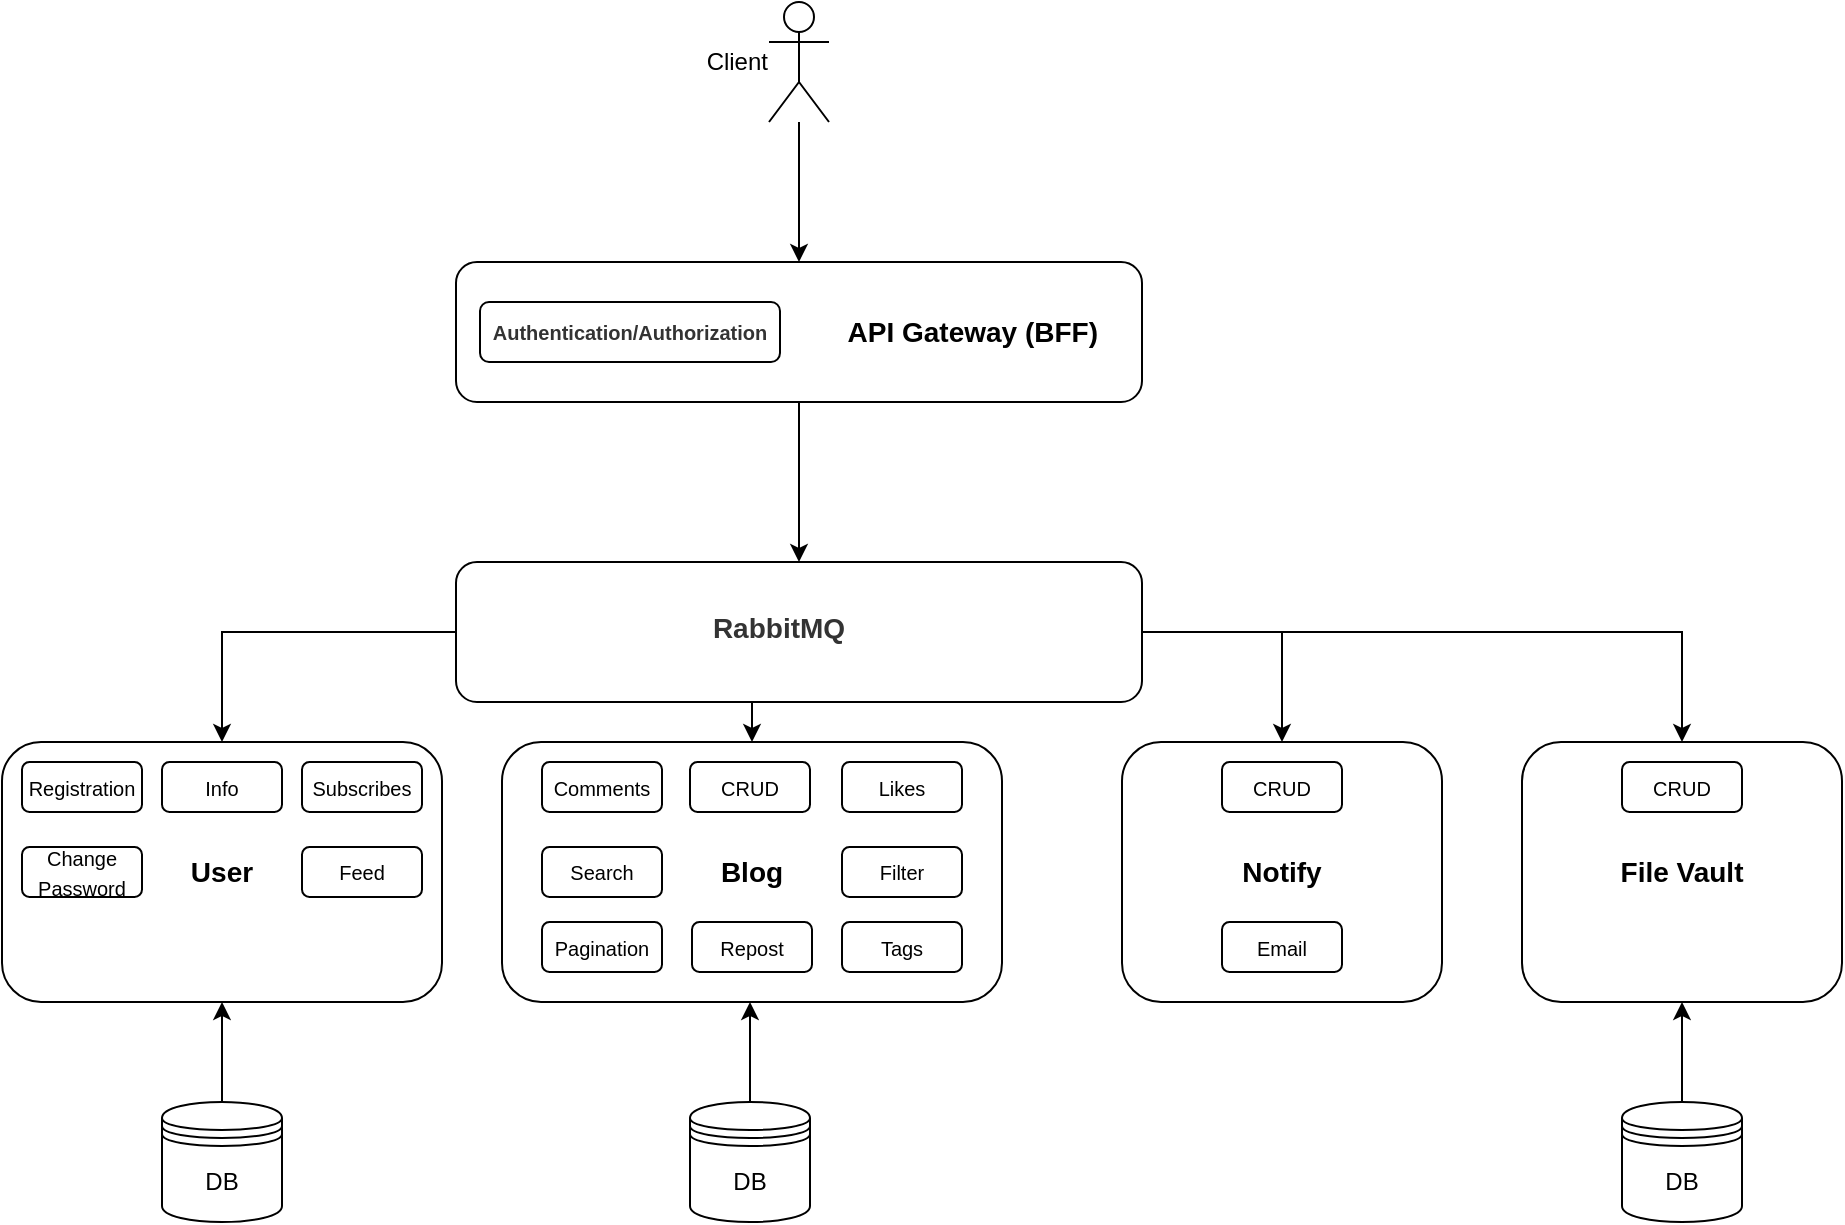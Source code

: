 <mxfile version="22.1.5" type="device">
  <diagram name="Страница — 1" id="wVg4q1xpoYzk7cq95Lmr">
    <mxGraphModel dx="2026" dy="2236" grid="1" gridSize="10" guides="1" tooltips="1" connect="1" arrows="1" fold="1" page="1" pageScale="1" pageWidth="827" pageHeight="1169" math="0" shadow="0">
      <root>
        <mxCell id="0" />
        <mxCell id="1" parent="0" />
        <mxCell id="umxXPz5LOX6iatrTBUNH-8" style="edgeStyle=orthogonalEdgeStyle;rounded=0;orthogonalLoop=1;jettySize=auto;html=1;" edge="1" parent="1" source="FA5GC-SaBS5Zqd9aOeQE-1" target="umxXPz5LOX6iatrTBUNH-6">
          <mxGeometry relative="1" as="geometry" />
        </mxCell>
        <mxCell id="FA5GC-SaBS5Zqd9aOeQE-1" value="Client" style="shape=umlActor;verticalLabelPosition=middle;verticalAlign=middle;html=1;outlineConnect=0;labelPosition=left;align=right;" parent="1" vertex="1">
          <mxGeometry x="423.5" y="-130" width="30" height="60" as="geometry" />
        </mxCell>
        <mxCell id="FA5GC-SaBS5Zqd9aOeQE-12" style="edgeStyle=orthogonalEdgeStyle;rounded=0;orthogonalLoop=1;jettySize=auto;html=1;exitX=1;exitY=0.5;exitDx=0;exitDy=0;" parent="1" source="FA5GC-SaBS5Zqd9aOeQE-5" target="FA5GC-SaBS5Zqd9aOeQE-10" edge="1">
          <mxGeometry relative="1" as="geometry">
            <Array as="points">
              <mxPoint x="680" y="185" />
            </Array>
          </mxGeometry>
        </mxCell>
        <mxCell id="FA5GC-SaBS5Zqd9aOeQE-13" style="edgeStyle=orthogonalEdgeStyle;rounded=0;orthogonalLoop=1;jettySize=auto;html=1;exitX=0.5;exitY=1;exitDx=0;exitDy=0;entryX=0.5;entryY=0;entryDx=0;entryDy=0;" parent="1" source="FA5GC-SaBS5Zqd9aOeQE-5" target="FA5GC-SaBS5Zqd9aOeQE-9" edge="1">
          <mxGeometry relative="1" as="geometry" />
        </mxCell>
        <mxCell id="umxXPz5LOX6iatrTBUNH-2" style="edgeStyle=orthogonalEdgeStyle;rounded=0;orthogonalLoop=1;jettySize=auto;html=1;entryX=0.5;entryY=0;entryDx=0;entryDy=0;" edge="1" parent="1" source="FA5GC-SaBS5Zqd9aOeQE-5" target="umxXPz5LOX6iatrTBUNH-1">
          <mxGeometry relative="1" as="geometry" />
        </mxCell>
        <mxCell id="FA5GC-SaBS5Zqd9aOeQE-5" value="&lt;h2 style=&quot;box-sizing: inherit; text-rendering: optimizelegibility; -webkit-font-smoothing: antialiased; font-family: &amp;quot;TT Norms Pro&amp;quot;, Arial, sans-serif; color: rgb(51, 51, 51); margin: 0px; line-height: 1.2em; padding-bottom: 5px; font-variant-ligatures: none; background-color: rgb(255, 255, 255);&quot;&gt;&lt;font style=&quot;font-size: 14px;&quot;&gt;RabbitMQ&lt;/font&gt;&lt;/h2&gt;" style="rounded=1;whiteSpace=wrap;html=1;align=center;spacingRight=20;" parent="1" vertex="1">
          <mxGeometry x="267" y="150" width="343" height="70" as="geometry" />
        </mxCell>
        <mxCell id="FA5GC-SaBS5Zqd9aOeQE-11" style="edgeStyle=orthogonalEdgeStyle;rounded=0;orthogonalLoop=1;jettySize=auto;html=1;entryX=0.5;entryY=0;entryDx=0;entryDy=0;exitX=0;exitY=0.5;exitDx=0;exitDy=0;" parent="1" source="FA5GC-SaBS5Zqd9aOeQE-5" target="FA5GC-SaBS5Zqd9aOeQE-8" edge="1">
          <mxGeometry relative="1" as="geometry" />
        </mxCell>
        <mxCell id="FA5GC-SaBS5Zqd9aOeQE-8" value="&lt;font style=&quot;font-size: 14px;&quot;&gt;&lt;b&gt;User&lt;/b&gt;&lt;/font&gt;" style="rounded=1;whiteSpace=wrap;html=1;labelPosition=center;verticalLabelPosition=middle;align=center;verticalAlign=middle;" parent="1" vertex="1">
          <mxGeometry x="40" y="240" width="220" height="130" as="geometry" />
        </mxCell>
        <mxCell id="FA5GC-SaBS5Zqd9aOeQE-9" value="&lt;font style=&quot;font-size: 14px;&quot;&gt;&lt;b&gt;Blog&lt;/b&gt;&lt;/font&gt;" style="rounded=1;whiteSpace=wrap;html=1;labelPosition=center;verticalLabelPosition=middle;align=center;verticalAlign=middle;" parent="1" vertex="1">
          <mxGeometry x="290" y="240" width="250" height="130" as="geometry" />
        </mxCell>
        <mxCell id="FA5GC-SaBS5Zqd9aOeQE-10" value="&lt;b&gt;&lt;font style=&quot;font-size: 14px;&quot;&gt;Notify&lt;/font&gt;&lt;/b&gt;" style="rounded=1;whiteSpace=wrap;html=1;labelPosition=center;verticalLabelPosition=middle;align=center;verticalAlign=middle;" parent="1" vertex="1">
          <mxGeometry x="600" y="240" width="160" height="130" as="geometry" />
        </mxCell>
        <mxCell id="FA5GC-SaBS5Zqd9aOeQE-32" style="edgeStyle=orthogonalEdgeStyle;rounded=0;orthogonalLoop=1;jettySize=auto;html=1;exitX=0.5;exitY=0;exitDx=0;exitDy=0;entryX=0.5;entryY=1;entryDx=0;entryDy=0;" parent="1" source="FA5GC-SaBS5Zqd9aOeQE-17" target="FA5GC-SaBS5Zqd9aOeQE-8" edge="1">
          <mxGeometry relative="1" as="geometry" />
        </mxCell>
        <mxCell id="FA5GC-SaBS5Zqd9aOeQE-17" value="DB" style="shape=datastore;whiteSpace=wrap;html=1;" parent="1" vertex="1">
          <mxGeometry x="120" y="420" width="60" height="60" as="geometry" />
        </mxCell>
        <mxCell id="FA5GC-SaBS5Zqd9aOeQE-20" value="DB" style="shape=datastore;whiteSpace=wrap;html=1;" parent="1" vertex="1">
          <mxGeometry x="384" y="420" width="60" height="60" as="geometry" />
        </mxCell>
        <mxCell id="FA5GC-SaBS5Zqd9aOeQE-21" value="" style="edgeStyle=orthogonalEdgeStyle;rounded=0;orthogonalLoop=1;jettySize=auto;html=1;" parent="1" source="FA5GC-SaBS5Zqd9aOeQE-20" edge="1">
          <mxGeometry relative="1" as="geometry">
            <mxPoint x="414" y="370" as="targetPoint" />
          </mxGeometry>
        </mxCell>
        <mxCell id="FA5GC-SaBS5Zqd9aOeQE-23" value="&lt;font style=&quot;font-size: 10px;&quot;&gt;Registration&lt;/font&gt;" style="rounded=1;whiteSpace=wrap;html=1;" parent="1" vertex="1">
          <mxGeometry x="50" y="250" width="60" height="25" as="geometry" />
        </mxCell>
        <mxCell id="FA5GC-SaBS5Zqd9aOeQE-27" value="&lt;span style=&quot;font-size: 10px;&quot;&gt;Info&lt;/span&gt;" style="rounded=1;whiteSpace=wrap;html=1;" parent="1" vertex="1">
          <mxGeometry x="120" y="250" width="60" height="25" as="geometry" />
        </mxCell>
        <mxCell id="FA5GC-SaBS5Zqd9aOeQE-28" value="&lt;span style=&quot;font-size: 10px;&quot;&gt;Subscribes&lt;/span&gt;" style="rounded=1;whiteSpace=wrap;html=1;" parent="1" vertex="1">
          <mxGeometry x="190" y="250" width="60" height="25" as="geometry" />
        </mxCell>
        <mxCell id="FA5GC-SaBS5Zqd9aOeQE-29" value="&lt;font style=&quot;font-size: 10px;&quot;&gt;Change Password&lt;/font&gt;" style="rounded=1;whiteSpace=wrap;html=1;" parent="1" vertex="1">
          <mxGeometry x="50" y="292.5" width="60" height="25" as="geometry" />
        </mxCell>
        <mxCell id="FA5GC-SaBS5Zqd9aOeQE-30" value="&lt;span style=&quot;font-size: 10px;&quot;&gt;CRUD&lt;/span&gt;" style="rounded=1;whiteSpace=wrap;html=1;" parent="1" vertex="1">
          <mxGeometry x="384" y="250" width="60" height="25" as="geometry" />
        </mxCell>
        <mxCell id="FA5GC-SaBS5Zqd9aOeQE-31" value="&lt;span style=&quot;font-size: 10px;&quot;&gt;CRUD&lt;/span&gt;" style="rounded=1;whiteSpace=wrap;html=1;" parent="1" vertex="1">
          <mxGeometry x="650" y="250" width="60" height="25" as="geometry" />
        </mxCell>
        <mxCell id="FA5GC-SaBS5Zqd9aOeQE-34" value="&lt;span style=&quot;font-size: 10px;&quot;&gt;Comments&lt;br&gt;&lt;/span&gt;" style="rounded=1;whiteSpace=wrap;html=1;" parent="1" vertex="1">
          <mxGeometry x="310" y="250" width="60" height="25" as="geometry" />
        </mxCell>
        <mxCell id="FA5GC-SaBS5Zqd9aOeQE-35" value="&lt;span style=&quot;font-size: 10px;&quot;&gt;Likes&lt;br&gt;&lt;/span&gt;" style="rounded=1;whiteSpace=wrap;html=1;" parent="1" vertex="1">
          <mxGeometry x="460" y="250" width="60" height="25" as="geometry" />
        </mxCell>
        <mxCell id="FA5GC-SaBS5Zqd9aOeQE-36" value="&lt;span style=&quot;font-size: 10px;&quot;&gt;Search&lt;br&gt;&lt;/span&gt;" style="rounded=1;whiteSpace=wrap;html=1;" parent="1" vertex="1">
          <mxGeometry x="310" y="292.5" width="60" height="25" as="geometry" />
        </mxCell>
        <mxCell id="FA5GC-SaBS5Zqd9aOeQE-37" value="&lt;span style=&quot;font-size: 10px;&quot;&gt;Filter&lt;br&gt;&lt;/span&gt;" style="rounded=1;whiteSpace=wrap;html=1;" parent="1" vertex="1">
          <mxGeometry x="460" y="292.5" width="60" height="25" as="geometry" />
        </mxCell>
        <mxCell id="FA5GC-SaBS5Zqd9aOeQE-38" value="&lt;font style=&quot;font-size: 10px;&quot;&gt;Feed&lt;/font&gt;" style="rounded=1;whiteSpace=wrap;html=1;" parent="1" vertex="1">
          <mxGeometry x="190" y="292.5" width="60" height="25" as="geometry" />
        </mxCell>
        <mxCell id="FA5GC-SaBS5Zqd9aOeQE-39" value="&lt;span style=&quot;font-size: 10px;&quot;&gt;Pagination&lt;br&gt;&lt;/span&gt;" style="rounded=1;whiteSpace=wrap;html=1;" parent="1" vertex="1">
          <mxGeometry x="310" y="330" width="60" height="25" as="geometry" />
        </mxCell>
        <mxCell id="FA5GC-SaBS5Zqd9aOeQE-41" value="&lt;span style=&quot;font-size: 10px;&quot;&gt;Email&lt;br&gt;&lt;/span&gt;" style="rounded=1;whiteSpace=wrap;html=1;" parent="1" vertex="1">
          <mxGeometry x="650" y="330" width="60" height="25" as="geometry" />
        </mxCell>
        <mxCell id="FA5GC-SaBS5Zqd9aOeQE-42" value="&lt;span style=&quot;font-size: 10px;&quot;&gt;Tags&lt;br&gt;&lt;/span&gt;" style="rounded=1;whiteSpace=wrap;html=1;" parent="1" vertex="1">
          <mxGeometry x="460" y="330" width="60" height="25" as="geometry" />
        </mxCell>
        <mxCell id="FA5GC-SaBS5Zqd9aOeQE-43" value="&lt;span style=&quot;font-size: 10px;&quot;&gt;Repost&lt;br&gt;&lt;/span&gt;" style="rounded=1;whiteSpace=wrap;html=1;" parent="1" vertex="1">
          <mxGeometry x="385" y="330" width="60" height="25" as="geometry" />
        </mxCell>
        <mxCell id="umxXPz5LOX6iatrTBUNH-1" value="&lt;b&gt;&lt;font style=&quot;font-size: 14px;&quot;&gt;File Vault&lt;/font&gt;&lt;/b&gt;" style="rounded=1;whiteSpace=wrap;html=1;labelPosition=center;verticalLabelPosition=middle;align=center;verticalAlign=middle;" vertex="1" parent="1">
          <mxGeometry x="800" y="240" width="160" height="130" as="geometry" />
        </mxCell>
        <mxCell id="umxXPz5LOX6iatrTBUNH-4" style="edgeStyle=orthogonalEdgeStyle;rounded=0;orthogonalLoop=1;jettySize=auto;html=1;entryX=0.5;entryY=1;entryDx=0;entryDy=0;" edge="1" parent="1" source="umxXPz5LOX6iatrTBUNH-3" target="umxXPz5LOX6iatrTBUNH-1">
          <mxGeometry relative="1" as="geometry" />
        </mxCell>
        <mxCell id="umxXPz5LOX6iatrTBUNH-3" value="DB" style="shape=datastore;whiteSpace=wrap;html=1;" vertex="1" parent="1">
          <mxGeometry x="850" y="420" width="60" height="60" as="geometry" />
        </mxCell>
        <mxCell id="umxXPz5LOX6iatrTBUNH-5" value="&lt;span style=&quot;font-size: 10px;&quot;&gt;CRUD&lt;/span&gt;" style="rounded=1;whiteSpace=wrap;html=1;" vertex="1" parent="1">
          <mxGeometry x="850" y="250" width="60" height="25" as="geometry" />
        </mxCell>
        <mxCell id="umxXPz5LOX6iatrTBUNH-7" style="edgeStyle=orthogonalEdgeStyle;rounded=0;orthogonalLoop=1;jettySize=auto;html=1;entryX=0.5;entryY=0;entryDx=0;entryDy=0;" edge="1" parent="1" source="umxXPz5LOX6iatrTBUNH-6" target="FA5GC-SaBS5Zqd9aOeQE-5">
          <mxGeometry relative="1" as="geometry" />
        </mxCell>
        <mxCell id="umxXPz5LOX6iatrTBUNH-6" value="&lt;b&gt;&lt;font style=&quot;font-size: 14px;&quot;&gt;API Gateway (BFF)&lt;/font&gt;&lt;/b&gt;" style="rounded=1;whiteSpace=wrap;html=1;align=right;spacingRight=20;" vertex="1" parent="1">
          <mxGeometry x="267" width="343" height="70" as="geometry" />
        </mxCell>
        <mxCell id="FA5GC-SaBS5Zqd9aOeQE-7" value="&lt;font style=&quot;font-size: 10px;&quot;&gt;&lt;strong style=&quot;color: rgb(51, 51, 51); font-family: &amp;quot;YS Text&amp;quot;, Arial, Helvetica, &amp;quot;Arial Unicode MS&amp;quot;, sans-serif; text-align: start; background-color: rgb(255, 255, 255);&quot;&gt;Authentication/&lt;/strong&gt;&lt;strong style=&quot;color: rgb(51, 51, 51); font-family: &amp;quot;YS Text&amp;quot;, Arial, Helvetica, &amp;quot;Arial Unicode MS&amp;quot;, sans-serif; text-align: start; background-color: rgb(255, 255, 255);&quot;&gt;Authorization&lt;/strong&gt;&lt;/font&gt;" style="rounded=1;whiteSpace=wrap;html=1;" parent="1" vertex="1">
          <mxGeometry x="279" y="20" width="150" height="30" as="geometry" />
        </mxCell>
      </root>
    </mxGraphModel>
  </diagram>
</mxfile>
